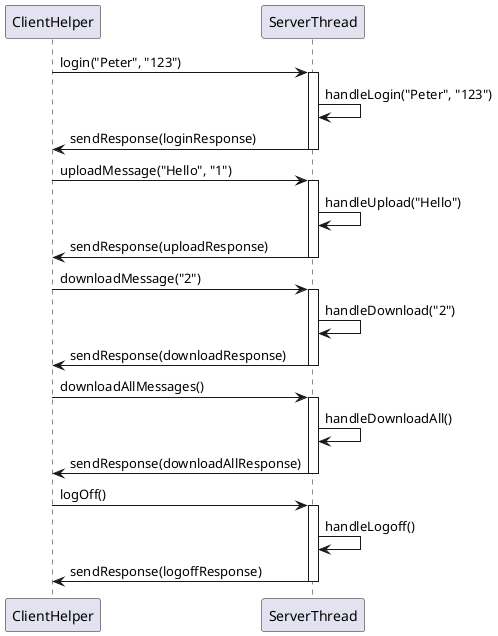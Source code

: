 @startuml Application_Layer_Login_Sequence
participant "ClientHelper" as Client
participant "ServerThread" as Server

Client -> Server : login("Peter", "123")
activate Server
Server -> Server : handleLogin("Peter", "123")
Server -> Client : sendResponse(loginResponse)
deactivate Server

Client -> Server : uploadMessage("Hello", "1")
activate Server
Server -> Server : handleUpload("Hello")
Server -> Client : sendResponse(uploadResponse)
deactivate Server

Client -> Server : downloadMessage("2")
activate Server
Server -> Server : handleDownload("2")
Server -> Client : sendResponse(downloadResponse)
deactivate Server

Client -> Server : downloadAllMessages()
activate Server
Server -> Server : handleDownloadAll()
Server -> Client : sendResponse(downloadAllResponse)
deactivate Server

Client -> Server : logOff()
activate Server
Server -> Server : handleLogoff()
Server -> Client : sendResponse(logoffResponse)
deactivate Server
@enduml
